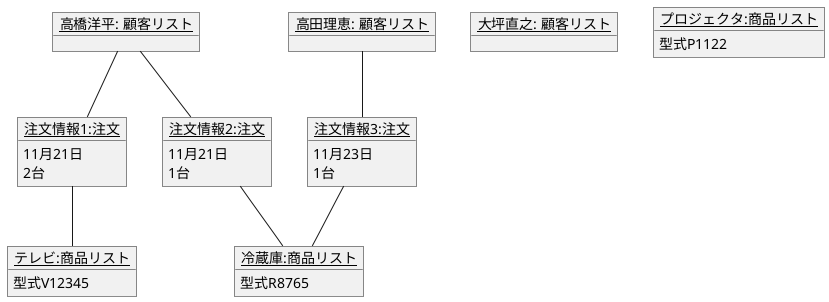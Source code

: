 @startuml
' left to right direction
object "<u>高橋洋平: 顧客リスト</u>" as k1 {

}
object "<u>高田理恵: 顧客リスト</u>" as k2 {

}
object "<u>大坪直之: 顧客リスト</u>" as k3 {

}
object "<u>注文情報1:注文</u>" as t1 {
    11月21日
    2台
}
object "<u>注文情報2:注文</u>" as t2 {
    11月21日
    1台
}
object "<u>注文情報3:注文</u>" as t3 {
    11月23日
    1台
}
object "<u>テレビ:商品リスト</u>" as s1 {
    型式V12345
}
object "<u>冷蔵庫:商品リスト</u>" as s2 {
    型式R8765
}
object "<u>プロジェクタ:商品リスト</u>" as s3 {
    型式P1122
}
k1 -down- t1
t1 -- s1
k1 -down- t2
t2 -- s2
k2 -down- t3
t3 -- s2
@enduml